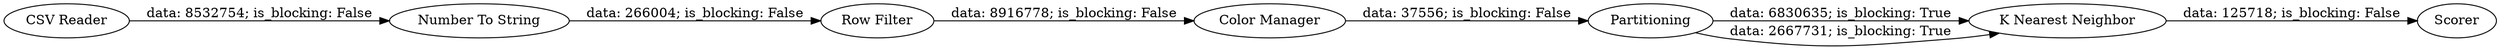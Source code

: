 digraph {
	"9009493085890395246_2" [label="Number To String"]
	"9009493085890395246_4" [label="Color Manager"]
	"9009493085890395246_12" [label=Scorer]
	"9009493085890395246_1" [label="CSV Reader"]
	"9009493085890395246_3" [label="Row Filter"]
	"9009493085890395246_10" [label=Partitioning]
	"9009493085890395246_11" [label="K Nearest Neighbor"]
	"9009493085890395246_3" -> "9009493085890395246_4" [label="data: 8916778; is_blocking: False"]
	"9009493085890395246_2" -> "9009493085890395246_3" [label="data: 266004; is_blocking: False"]
	"9009493085890395246_1" -> "9009493085890395246_2" [label="data: 8532754; is_blocking: False"]
	"9009493085890395246_10" -> "9009493085890395246_11" [label="data: 6830635; is_blocking: True"]
	"9009493085890395246_10" -> "9009493085890395246_11" [label="data: 2667731; is_blocking: True"]
	"9009493085890395246_11" -> "9009493085890395246_12" [label="data: 125718; is_blocking: False"]
	"9009493085890395246_4" -> "9009493085890395246_10" [label="data: 37556; is_blocking: False"]
	rankdir=LR
}
